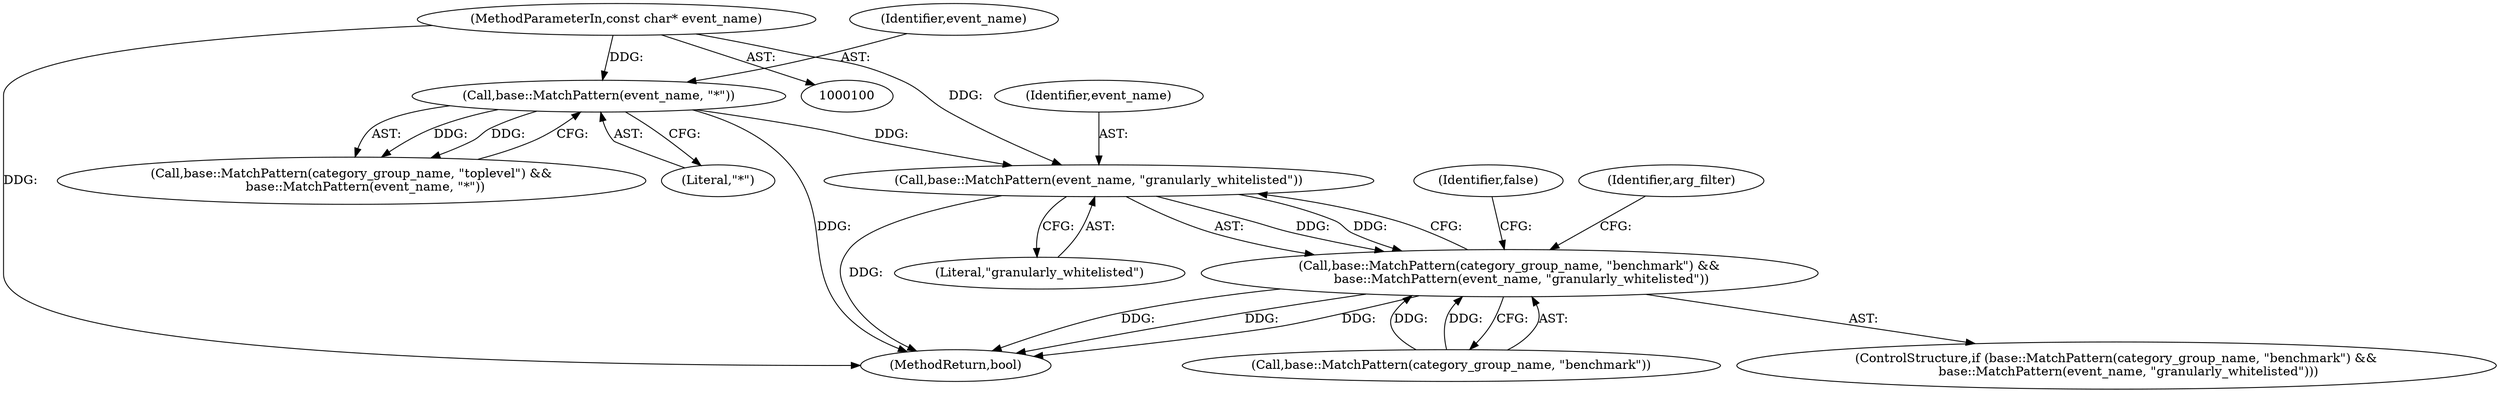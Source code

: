 digraph "0_Chrome_870f3e99a1282023753fe8d8aed90879cbc6838f_0@pointer" {
"1000121" [label="(Call,base::MatchPattern(event_name, \"granularly_whitelisted\"))"];
"1000110" [label="(Call,base::MatchPattern(event_name, \"*\"))"];
"1000102" [label="(MethodParameterIn,const char* event_name)"];
"1000117" [label="(Call,base::MatchPattern(category_group_name, \"benchmark\") &&\n      base::MatchPattern(event_name, \"granularly_whitelisted\"))"];
"1000116" [label="(ControlStructure,if (base::MatchPattern(category_group_name, \"benchmark\") &&\n      base::MatchPattern(event_name, \"granularly_whitelisted\")))"];
"1000110" [label="(Call,base::MatchPattern(event_name, \"*\"))"];
"1000134" [label="(Identifier,false)"];
"1000112" [label="(Literal,\"*\")"];
"1000127" [label="(Identifier,arg_filter)"];
"1000121" [label="(Call,base::MatchPattern(event_name, \"granularly_whitelisted\"))"];
"1000111" [label="(Identifier,event_name)"];
"1000122" [label="(Identifier,event_name)"];
"1000117" [label="(Call,base::MatchPattern(category_group_name, \"benchmark\") &&\n      base::MatchPattern(event_name, \"granularly_whitelisted\"))"];
"1000102" [label="(MethodParameterIn,const char* event_name)"];
"1000118" [label="(Call,base::MatchPattern(category_group_name, \"benchmark\"))"];
"1000106" [label="(Call,base::MatchPattern(category_group_name, \"toplevel\") &&\n       base::MatchPattern(event_name, \"*\"))"];
"1000135" [label="(MethodReturn,bool)"];
"1000123" [label="(Literal,\"granularly_whitelisted\")"];
"1000121" -> "1000117"  [label="AST: "];
"1000121" -> "1000123"  [label="CFG: "];
"1000122" -> "1000121"  [label="AST: "];
"1000123" -> "1000121"  [label="AST: "];
"1000117" -> "1000121"  [label="CFG: "];
"1000121" -> "1000135"  [label="DDG: "];
"1000121" -> "1000117"  [label="DDG: "];
"1000121" -> "1000117"  [label="DDG: "];
"1000110" -> "1000121"  [label="DDG: "];
"1000102" -> "1000121"  [label="DDG: "];
"1000110" -> "1000106"  [label="AST: "];
"1000110" -> "1000112"  [label="CFG: "];
"1000111" -> "1000110"  [label="AST: "];
"1000112" -> "1000110"  [label="AST: "];
"1000106" -> "1000110"  [label="CFG: "];
"1000110" -> "1000135"  [label="DDG: "];
"1000110" -> "1000106"  [label="DDG: "];
"1000110" -> "1000106"  [label="DDG: "];
"1000102" -> "1000110"  [label="DDG: "];
"1000102" -> "1000100"  [label="AST: "];
"1000102" -> "1000135"  [label="DDG: "];
"1000117" -> "1000116"  [label="AST: "];
"1000117" -> "1000118"  [label="CFG: "];
"1000118" -> "1000117"  [label="AST: "];
"1000127" -> "1000117"  [label="CFG: "];
"1000134" -> "1000117"  [label="CFG: "];
"1000117" -> "1000135"  [label="DDG: "];
"1000117" -> "1000135"  [label="DDG: "];
"1000117" -> "1000135"  [label="DDG: "];
"1000118" -> "1000117"  [label="DDG: "];
"1000118" -> "1000117"  [label="DDG: "];
}
